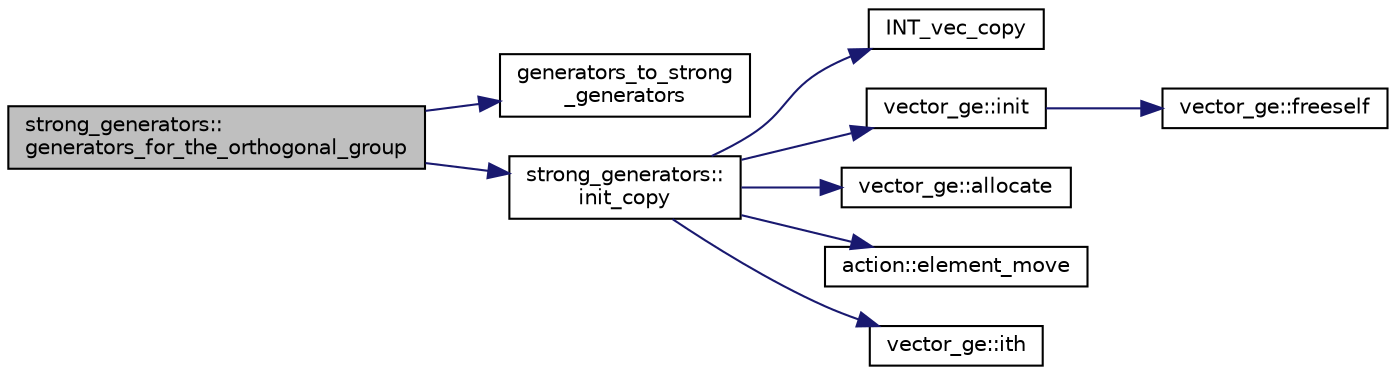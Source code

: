 digraph "strong_generators::generators_for_the_orthogonal_group"
{
  edge [fontname="Helvetica",fontsize="10",labelfontname="Helvetica",labelfontsize="10"];
  node [fontname="Helvetica",fontsize="10",shape=record];
  rankdir="LR";
  Node1610 [label="strong_generators::\lgenerators_for_the_orthogonal_group",height=0.2,width=0.4,color="black", fillcolor="grey75", style="filled", fontcolor="black"];
  Node1610 -> Node1611 [color="midnightblue",fontsize="10",style="solid",fontname="Helvetica"];
  Node1611 [label="generators_to_strong\l_generators",height=0.2,width=0.4,color="black", fillcolor="white", style="filled",URL="$d5/d90/action__global_8_c.html#aaa17f24fdab7065fbb11a06c513a4562"];
  Node1610 -> Node1612 [color="midnightblue",fontsize="10",style="solid",fontname="Helvetica"];
  Node1612 [label="strong_generators::\linit_copy",height=0.2,width=0.4,color="black", fillcolor="white", style="filled",URL="$dc/d09/classstrong__generators.html#a52fade445eb96d43f47e1772b1b1219e"];
  Node1612 -> Node1613 [color="midnightblue",fontsize="10",style="solid",fontname="Helvetica"];
  Node1613 [label="INT_vec_copy",height=0.2,width=0.4,color="black", fillcolor="white", style="filled",URL="$df/dbf/sajeeb_8_c.html#ac2d875e27e009af6ec04d17254d11075"];
  Node1612 -> Node1614 [color="midnightblue",fontsize="10",style="solid",fontname="Helvetica"];
  Node1614 [label="vector_ge::init",height=0.2,width=0.4,color="black", fillcolor="white", style="filled",URL="$d4/d6e/classvector__ge.html#afe1d6befd1f1501e6be34afbaa9d30a8"];
  Node1614 -> Node1615 [color="midnightblue",fontsize="10",style="solid",fontname="Helvetica"];
  Node1615 [label="vector_ge::freeself",height=0.2,width=0.4,color="black", fillcolor="white", style="filled",URL="$d4/d6e/classvector__ge.html#aa002e4b715cc73a9b8b367d29700b452"];
  Node1612 -> Node1616 [color="midnightblue",fontsize="10",style="solid",fontname="Helvetica"];
  Node1616 [label="vector_ge::allocate",height=0.2,width=0.4,color="black", fillcolor="white", style="filled",URL="$d4/d6e/classvector__ge.html#a35b062a9201b30f0a87bf87702d243ae"];
  Node1612 -> Node1617 [color="midnightblue",fontsize="10",style="solid",fontname="Helvetica"];
  Node1617 [label="action::element_move",height=0.2,width=0.4,color="black", fillcolor="white", style="filled",URL="$d2/d86/classaction.html#a550947491bbb534d3d7951f50198a874"];
  Node1612 -> Node1618 [color="midnightblue",fontsize="10",style="solid",fontname="Helvetica"];
  Node1618 [label="vector_ge::ith",height=0.2,width=0.4,color="black", fillcolor="white", style="filled",URL="$d4/d6e/classvector__ge.html#a1ff002e8b746a9beb119d57dcd4a15ff"];
}
